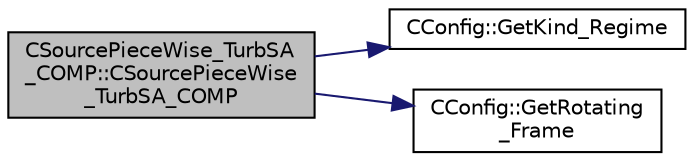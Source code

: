 digraph "CSourcePieceWise_TurbSA_COMP::CSourcePieceWise_TurbSA_COMP"
{
  edge [fontname="Helvetica",fontsize="10",labelfontname="Helvetica",labelfontsize="10"];
  node [fontname="Helvetica",fontsize="10",shape=record];
  rankdir="LR";
  Node0 [label="CSourcePieceWise_TurbSA\l_COMP::CSourcePieceWise\l_TurbSA_COMP",height=0.2,width=0.4,color="black", fillcolor="grey75", style="filled", fontcolor="black"];
  Node0 -> Node1 [color="midnightblue",fontsize="10",style="solid",fontname="Helvetica"];
  Node1 [label="CConfig::GetKind_Regime",height=0.2,width=0.4,color="black", fillcolor="white", style="filled",URL="$class_c_config.html#a66ca7e620390a81cd49cd0a00716128e",tooltip="Governing equations of the flow (it can be different from the run time equation). ..."];
  Node0 -> Node2 [color="midnightblue",fontsize="10",style="solid",fontname="Helvetica"];
  Node2 [label="CConfig::GetRotating\l_Frame",height=0.2,width=0.4,color="black", fillcolor="white", style="filled",URL="$class_c_config.html#a5ac97db2be7bae9007d01557f80418bc",tooltip="Get information about the rotational frame. "];
}
